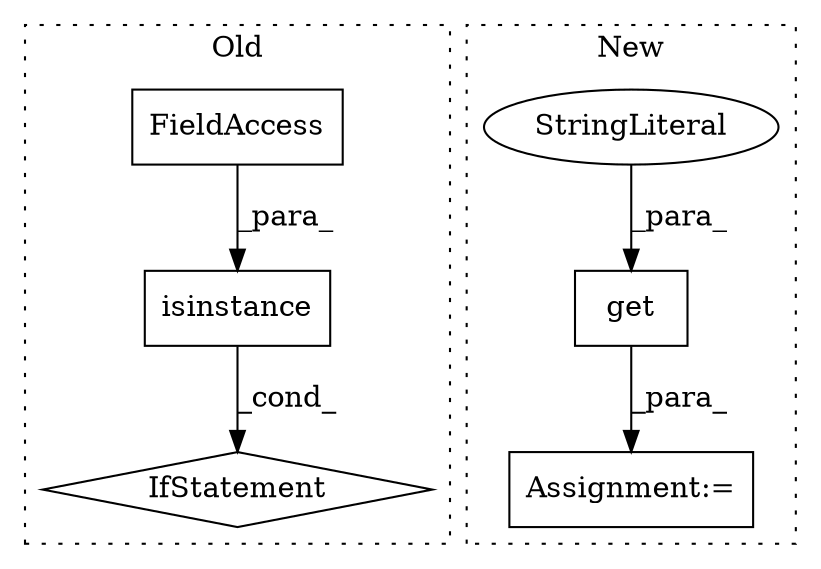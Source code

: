 digraph G {
subgraph cluster0 {
1 [label="isinstance" a="32" s="4152,4173" l="11,1" shape="box"];
3 [label="IfStatement" a="25" s="4122,4174" l="4,2" shape="diamond"];
4 [label="FieldAccess" a="22" s="4169" l="4" shape="box"];
label = "Old";
style="dotted";
}
subgraph cluster1 {
2 [label="get" a="32" s="4608,4633" l="4,1" shape="box"];
5 [label="StringLiteral" a="45" s="4612" l="9" shape="ellipse"];
6 [label="Assignment:=" a="7" s="4593" l="1" shape="box"];
label = "New";
style="dotted";
}
1 -> 3 [label="_cond_"];
2 -> 6 [label="_para_"];
4 -> 1 [label="_para_"];
5 -> 2 [label="_para_"];
}